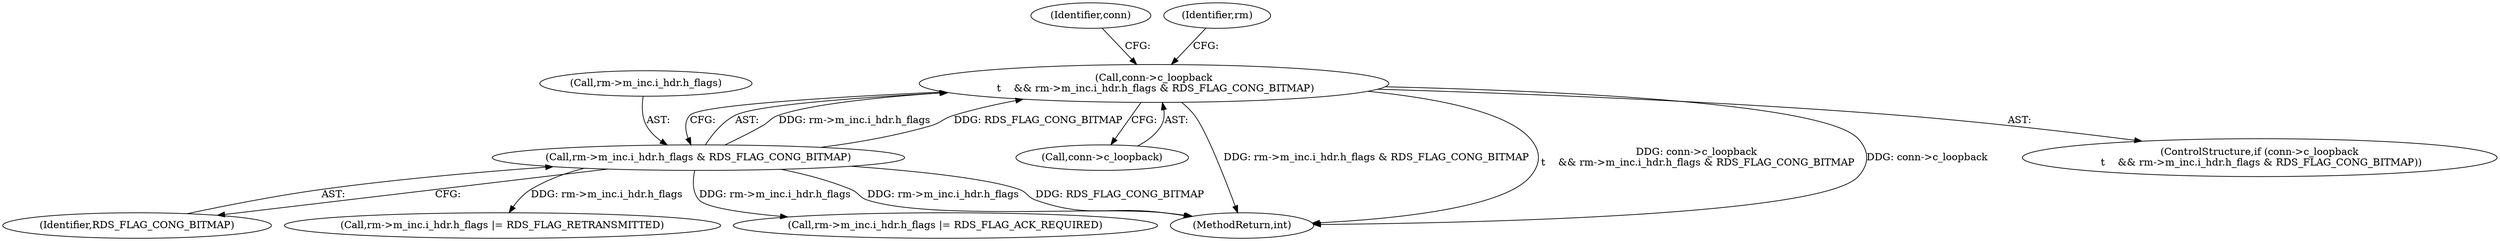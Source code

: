 digraph "0_linux_6094628bfd94323fc1cea05ec2c6affd98c18f7f@pointer" {
"1000190" [label="(Call,conn->c_loopback\n \t    && rm->m_inc.i_hdr.h_flags & RDS_FLAG_CONG_BITMAP)"];
"1000194" [label="(Call,rm->m_inc.i_hdr.h_flags & RDS_FLAG_CONG_BITMAP)"];
"1000456" [label="(Call,rm->m_inc.i_hdr.h_flags |= RDS_FLAG_RETRANSMITTED)"];
"1000189" [label="(ControlStructure,if (conn->c_loopback\n \t    && rm->m_inc.i_hdr.h_flags & RDS_FLAG_CONG_BITMAP))"];
"1000194" [label="(Call,rm->m_inc.i_hdr.h_flags & RDS_FLAG_CONG_BITMAP)"];
"1000195" [label="(Call,rm->m_inc.i_hdr.h_flags)"];
"1000190" [label="(Call,conn->c_loopback\n \t    && rm->m_inc.i_hdr.h_flags & RDS_FLAG_CONG_BITMAP)"];
"1000191" [label="(Call,conn->c_loopback)"];
"1000206" [label="(Identifier,conn)"];
"1000248" [label="(Identifier,rm)"];
"1000440" [label="(Call,rm->m_inc.i_hdr.h_flags |= RDS_FLAG_ACK_REQUIRED)"];
"1001051" [label="(MethodReturn,int)"];
"1000202" [label="(Identifier,RDS_FLAG_CONG_BITMAP)"];
"1000190" -> "1000189"  [label="AST: "];
"1000190" -> "1000191"  [label="CFG: "];
"1000190" -> "1000194"  [label="CFG: "];
"1000191" -> "1000190"  [label="AST: "];
"1000194" -> "1000190"  [label="AST: "];
"1000206" -> "1000190"  [label="CFG: "];
"1000248" -> "1000190"  [label="CFG: "];
"1000190" -> "1001051"  [label="DDG: rm->m_inc.i_hdr.h_flags & RDS_FLAG_CONG_BITMAP"];
"1000190" -> "1001051"  [label="DDG: conn->c_loopback\n \t    && rm->m_inc.i_hdr.h_flags & RDS_FLAG_CONG_BITMAP"];
"1000190" -> "1001051"  [label="DDG: conn->c_loopback"];
"1000194" -> "1000190"  [label="DDG: rm->m_inc.i_hdr.h_flags"];
"1000194" -> "1000190"  [label="DDG: RDS_FLAG_CONG_BITMAP"];
"1000194" -> "1000202"  [label="CFG: "];
"1000195" -> "1000194"  [label="AST: "];
"1000202" -> "1000194"  [label="AST: "];
"1000194" -> "1001051"  [label="DDG: rm->m_inc.i_hdr.h_flags"];
"1000194" -> "1001051"  [label="DDG: RDS_FLAG_CONG_BITMAP"];
"1000194" -> "1000440"  [label="DDG: rm->m_inc.i_hdr.h_flags"];
"1000194" -> "1000456"  [label="DDG: rm->m_inc.i_hdr.h_flags"];
}
